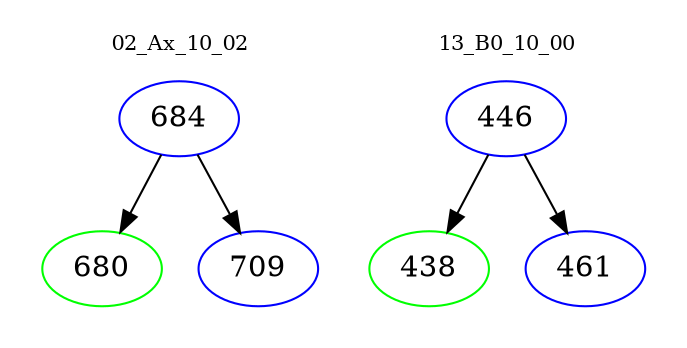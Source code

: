 digraph{
subgraph cluster_0 {
color = white
label = "02_Ax_10_02";
fontsize=10;
T0_684 [label="684", color="blue"]
T0_684 -> T0_680 [color="black"]
T0_680 [label="680", color="green"]
T0_684 -> T0_709 [color="black"]
T0_709 [label="709", color="blue"]
}
subgraph cluster_1 {
color = white
label = "13_B0_10_00";
fontsize=10;
T1_446 [label="446", color="blue"]
T1_446 -> T1_438 [color="black"]
T1_438 [label="438", color="green"]
T1_446 -> T1_461 [color="black"]
T1_461 [label="461", color="blue"]
}
}

